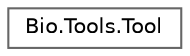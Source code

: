 digraph "Graphical Class Hierarchy"
{
 // LATEX_PDF_SIZE
  bgcolor="transparent";
  edge [fontname=Helvetica,fontsize=10,labelfontname=Helvetica,labelfontsize=10];
  node [fontname=Helvetica,fontsize=10,shape=box,height=0.2,width=0.4];
  rankdir="LR";
  Node0 [label="Bio.Tools.Tool",height=0.2,width=0.4,color="grey40", fillcolor="white", style="filled",URL="$class_bio_1_1_tools_1_1_tool.html",tooltip=" "];
}
